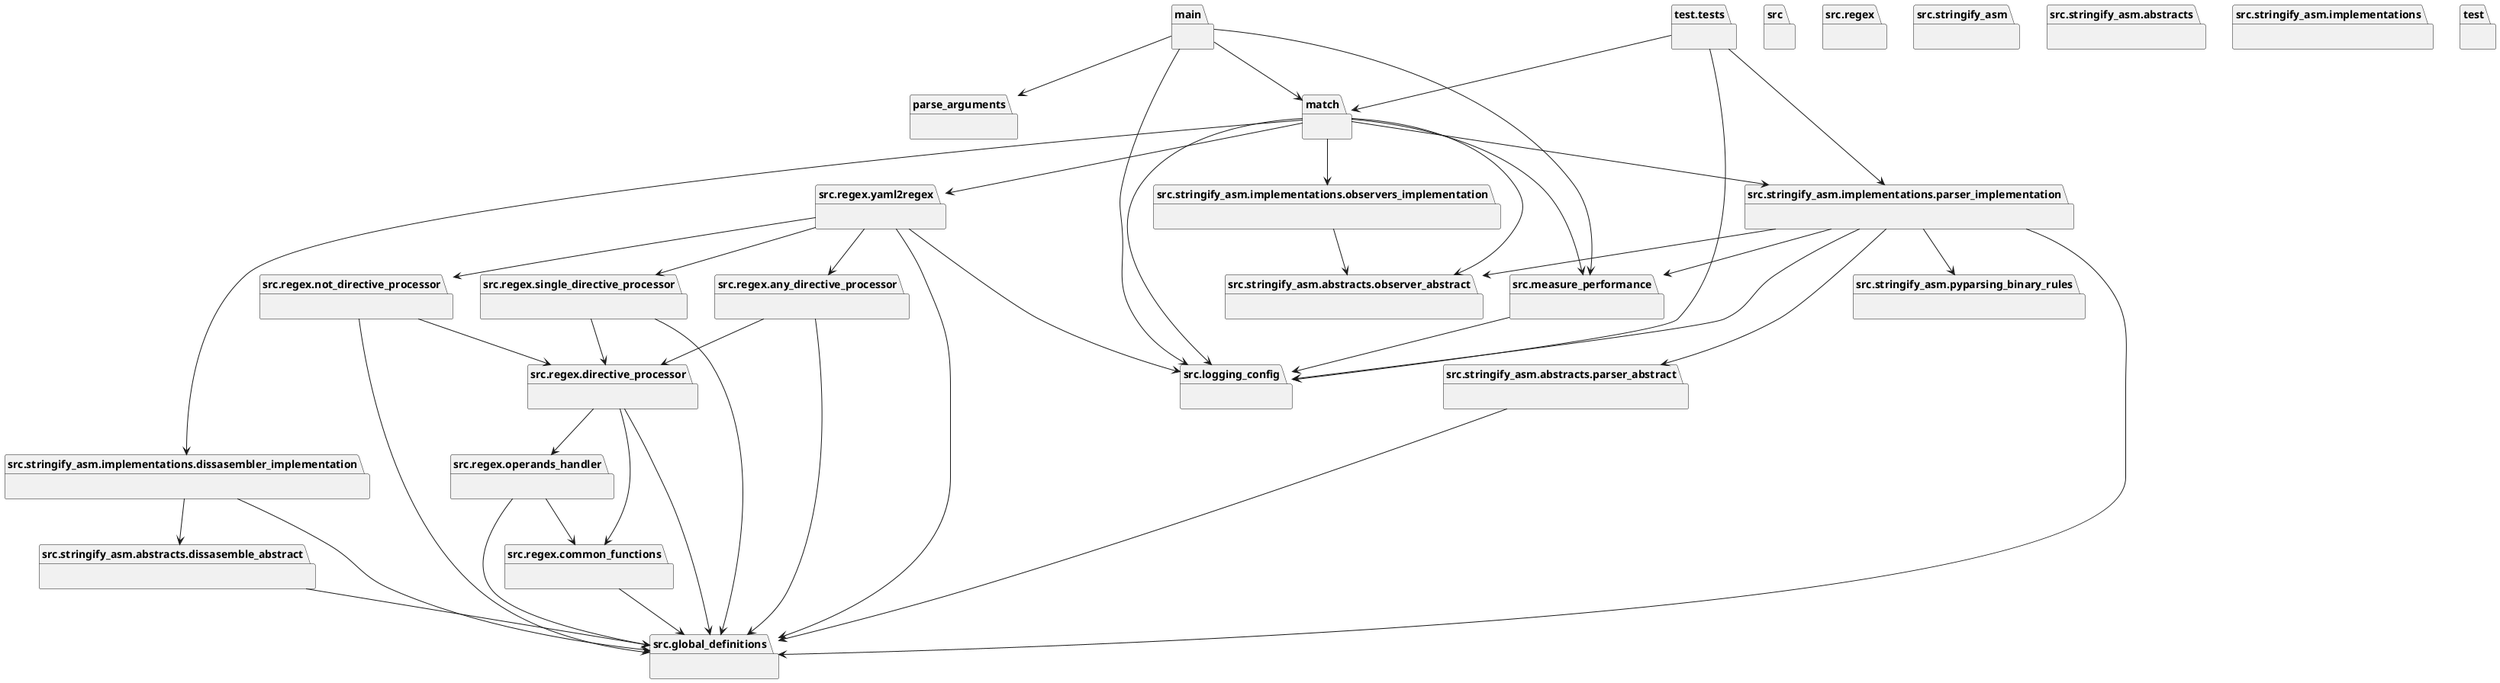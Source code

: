 @startuml packages_myproj
set namespaceSeparator none
package "main" as main {
}
package "match" as match {
}
package "parse_arguments" as parse_arguments {
}
package "src" as src {
}
package "src.global_definitions" as src.global_definitions {
}
package "src.logging_config" as src.logging_config {
}
package "src.measure_performance" as src.measure_performance {
}
package "src.regex" as src.regex {
}
package "src.regex.any_directive_processor" as src.regex.any_directive_processor {
}
package "src.regex.common_functions" as src.regex.common_functions {
}
package "src.regex.directive_processor" as src.regex.directive_processor {
}
package "src.regex.not_directive_processor" as src.regex.not_directive_processor {
}
package "src.regex.operands_handler" as src.regex.operands_handler {
}
package "src.regex.single_directive_processor" as src.regex.single_directive_processor {
}
package "src.regex.yaml2regex" as src.regex.yaml2regex {
}
package "src.stringify_asm" as src.stringify_asm {
}
package "src.stringify_asm.abstracts" as src.stringify_asm.abstracts {
}
package "src.stringify_asm.abstracts.dissasemble_abstract" as src.stringify_asm.abstracts.dissasemble_abstract {
}
package "src.stringify_asm.abstracts.observer_abstract" as src.stringify_asm.abstracts.observer_abstract {
}
package "src.stringify_asm.abstracts.parser_abstract" as src.stringify_asm.abstracts.parser_abstract {
}
package "src.stringify_asm.implementations" as src.stringify_asm.implementations {
}
package "src.stringify_asm.implementations.dissasembler_implementation" as src.stringify_asm.implementations.dissasembler_implementation {
}
package "src.stringify_asm.implementations.observers_implementation" as src.stringify_asm.implementations.observers_implementation {
}
package "src.stringify_asm.implementations.parser_implementation" as src.stringify_asm.implementations.parser_implementation {
}
package "src.stringify_asm.pyparsing_binary_rules" as src.stringify_asm.pyparsing_binary_rules {
}
package "test" as test {
}
package "test.tests" as test.tests {
}
main --> match
main --> parse_arguments
main --> src.logging_config
main --> src.measure_performance
match --> src.logging_config
match --> src.measure_performance
match --> src.regex.yaml2regex
match --> src.stringify_asm.abstracts.observer_abstract
match --> src.stringify_asm.implementations.dissasembler_implementation
match --> src.stringify_asm.implementations.observers_implementation
match --> src.stringify_asm.implementations.parser_implementation
src.measure_performance --> src.logging_config
src.regex.any_directive_processor --> src.global_definitions
src.regex.any_directive_processor --> src.regex.directive_processor
src.regex.common_functions --> src.global_definitions
src.regex.directive_processor --> src.global_definitions
src.regex.directive_processor --> src.regex.common_functions
src.regex.directive_processor --> src.regex.operands_handler
src.regex.not_directive_processor --> src.global_definitions
src.regex.not_directive_processor --> src.regex.directive_processor
src.regex.operands_handler --> src.global_definitions
src.regex.operands_handler --> src.regex.common_functions
src.regex.single_directive_processor --> src.global_definitions
src.regex.single_directive_processor --> src.regex.directive_processor
src.regex.yaml2regex --> src.global_definitions
src.regex.yaml2regex --> src.logging_config
src.regex.yaml2regex --> src.regex.any_directive_processor
src.regex.yaml2regex --> src.regex.not_directive_processor
src.regex.yaml2regex --> src.regex.single_directive_processor
src.stringify_asm.abstracts.dissasemble_abstract --> src.global_definitions
src.stringify_asm.abstracts.parser_abstract --> src.global_definitions
src.stringify_asm.implementations.dissasembler_implementation --> src.global_definitions
src.stringify_asm.implementations.dissasembler_implementation --> src.stringify_asm.abstracts.dissasemble_abstract
src.stringify_asm.implementations.observers_implementation --> src.stringify_asm.abstracts.observer_abstract
src.stringify_asm.implementations.parser_implementation --> src.global_definitions
src.stringify_asm.implementations.parser_implementation --> src.logging_config
src.stringify_asm.implementations.parser_implementation --> src.measure_performance
src.stringify_asm.implementations.parser_implementation --> src.stringify_asm.abstracts.observer_abstract
src.stringify_asm.implementations.parser_implementation --> src.stringify_asm.abstracts.parser_abstract
src.stringify_asm.implementations.parser_implementation --> src.stringify_asm.pyparsing_binary_rules
test.tests --> match
test.tests --> src.logging_config
test.tests --> src.stringify_asm.implementations.parser_implementation
@enduml
